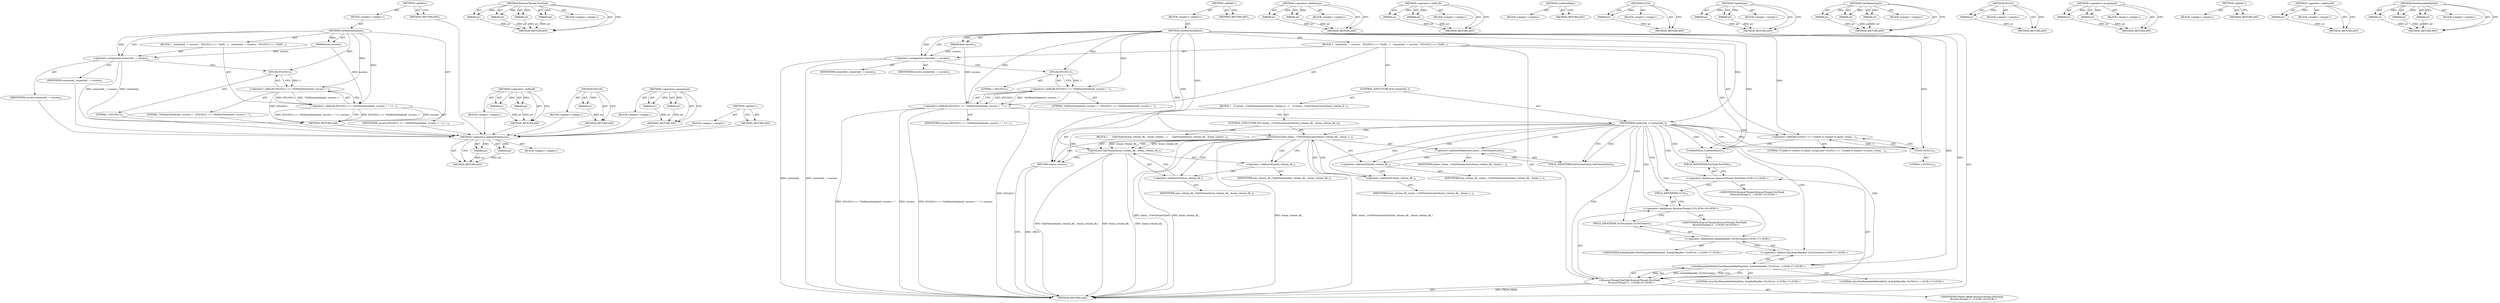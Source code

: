 digraph "NewRunnableMethod" {
vulnerable_6 [label=<(METHOD,&lt;global&gt;)<SUB>1</SUB>>];
vulnerable_7 [label=<(BLOCK,&lt;empty&gt;,&lt;empty&gt;)<SUB>1</SUB>>];
vulnerable_8 [label=<(METHOD,OnMixerInitialized)<SUB>1</SUB>>];
vulnerable_9 [label=<(PARAM,bool success)<SUB>1</SUB>>];
vulnerable_10 [label=<(BLOCK,{
   connected_ = success;
   DVLOG(1) &lt;&lt; &quot;OnMi...,{
   connected_ = success;
   DVLOG(1) &lt;&lt; &quot;OnMi...)<SUB>1</SUB>>];
vulnerable_11 [label=<(&lt;operator&gt;.assignment,connected_ = success)<SUB>2</SUB>>];
vulnerable_12 [label=<(IDENTIFIER,connected_,connected_ = success)<SUB>2</SUB>>];
vulnerable_13 [label=<(IDENTIFIER,success,connected_ = success)<SUB>2</SUB>>];
vulnerable_14 [label=<(&lt;operator&gt;.shiftLeft,DVLOG(1) &lt;&lt; &quot;OnMixerInitialized, success = &quot; &lt;&lt;...)<SUB>3</SUB>>];
vulnerable_15 [label=<(&lt;operator&gt;.shiftLeft,DVLOG(1) &lt;&lt; &quot;OnMixerInitialized, success = &quot;)<SUB>3</SUB>>];
vulnerable_16 [label=<(DVLOG,DVLOG(1))<SUB>3</SUB>>];
vulnerable_17 [label=<(LITERAL,1,DVLOG(1))<SUB>3</SUB>>];
vulnerable_18 [label=<(LITERAL,&quot;OnMixerInitialized, success = &quot;,DVLOG(1) &lt;&lt; &quot;OnMixerInitialized, success = &quot;)<SUB>3</SUB>>];
vulnerable_19 [label=<(IDENTIFIER,success,DVLOG(1) &lt;&lt; &quot;OnMixerInitialized, success = &quot; &lt;&lt;...)<SUB>3</SUB>>];
vulnerable_20 [label=<(METHOD_RETURN,void)<SUB>1</SUB>>];
vulnerable_22 [label=<(METHOD_RETURN,ANY)<SUB>1</SUB>>];
vulnerable_46 [label=<(METHOD,&lt;operator&gt;.shiftLeft)>];
vulnerable_47 [label=<(PARAM,p1)>];
vulnerable_48 [label=<(PARAM,p2)>];
vulnerable_49 [label=<(BLOCK,&lt;empty&gt;,&lt;empty&gt;)>];
vulnerable_50 [label=<(METHOD_RETURN,ANY)>];
vulnerable_51 [label=<(METHOD,DVLOG)>];
vulnerable_52 [label=<(PARAM,p1)>];
vulnerable_53 [label=<(BLOCK,&lt;empty&gt;,&lt;empty&gt;)>];
vulnerable_54 [label=<(METHOD_RETURN,ANY)>];
vulnerable_41 [label=<(METHOD,&lt;operator&gt;.assignment)>];
vulnerable_42 [label=<(PARAM,p1)>];
vulnerable_43 [label=<(PARAM,p2)>];
vulnerable_44 [label=<(BLOCK,&lt;empty&gt;,&lt;empty&gt;)>];
vulnerable_45 [label=<(METHOD_RETURN,ANY)>];
vulnerable_35 [label=<(METHOD,&lt;global&gt;)<SUB>1</SUB>>];
vulnerable_36 [label=<(BLOCK,&lt;empty&gt;,&lt;empty&gt;)>];
vulnerable_37 [label=<(METHOD_RETURN,ANY)>];
fixed_104 [label=<(METHOD,&lt;operator&gt;.indirectFieldAccess)>];
fixed_105 [label=<(PARAM,p1)>];
fixed_106 [label=<(PARAM,p2)>];
fixed_107 [label=<(BLOCK,&lt;empty&gt;,&lt;empty&gt;)>];
fixed_108 [label=<(METHOD_RETURN,ANY)>];
fixed_125 [label=<(METHOD,BrowserThread.PostTask)>];
fixed_126 [label=<(PARAM,p1)>];
fixed_127 [label=<(PARAM,p2)>];
fixed_128 [label=<(PARAM,p3)>];
fixed_129 [label=<(PARAM,p4)>];
fixed_130 [label=<(BLOCK,&lt;empty&gt;,&lt;empty&gt;)>];
fixed_131 [label=<(METHOD_RETURN,ANY)>];
fixed_6 [label=<(METHOD,&lt;global&gt;)<SUB>1</SUB>>];
fixed_7 [label=<(BLOCK,&lt;empty&gt;,&lt;empty&gt;)<SUB>1</SUB>>];
fixed_8 [label=<(METHOD,OnMixerInitialized)<SUB>1</SUB>>];
fixed_9 [label=<(PARAM,bool success)<SUB>1</SUB>>];
fixed_10 [label=<(BLOCK,{
   connected_ = success;
   DVLOG(1) &lt;&lt; &quot;OnMi...,{
   connected_ = success;
   DVLOG(1) &lt;&lt; &quot;OnMi...)<SUB>1</SUB>>];
fixed_11 [label=<(&lt;operator&gt;.assignment,connected_ = success)<SUB>2</SUB>>];
fixed_12 [label=<(IDENTIFIER,connected_,connected_ = success)<SUB>2</SUB>>];
fixed_13 [label=<(IDENTIFIER,success,connected_ = success)<SUB>2</SUB>>];
fixed_14 [label=<(&lt;operator&gt;.shiftLeft,DVLOG(1) &lt;&lt; &quot;OnMixerInitialized, success = &quot; &lt;&lt;...)<SUB>3</SUB>>];
fixed_15 [label=<(&lt;operator&gt;.shiftLeft,DVLOG(1) &lt;&lt; &quot;OnMixerInitialized, success = &quot;)<SUB>3</SUB>>];
fixed_16 [label=<(DVLOG,DVLOG(1))<SUB>3</SUB>>];
fixed_17 [label=<(LITERAL,1,DVLOG(1))<SUB>3</SUB>>];
fixed_18 [label=<(LITERAL,&quot;OnMixerInitialized, success = &quot;,DVLOG(1) &lt;&lt; &quot;OnMixerInitialized, success = &quot;)<SUB>3</SUB>>];
fixed_19 [label=<(IDENTIFIER,success,DVLOG(1) &lt;&lt; &quot;OnMixerInitialized, success = &quot; &lt;&lt;...)<SUB>3</SUB>>];
fixed_20 [label=<(CONTROL_STRUCTURE,IF,if (connected_))<SUB>5</SUB>>];
fixed_21 [label=<(IDENTIFIER,connected_,if (connected_))<SUB>5</SUB>>];
fixed_22 [label=<(BLOCK,{
    if (mixer_-&gt;GetVolumeLimits(&amp;min_volume_d...,{
    if (mixer_-&gt;GetVolumeLimits(&amp;min_volume_d...)<SUB>5</SUB>>];
fixed_23 [label=<(CONTROL_STRUCTURE,IF,if (mixer_-&gt;GetVolumeLimits(&amp;min_volume_db_, &amp;max_volume_db_)))<SUB>6</SUB>>];
fixed_24 [label=<(GetVolumeLimits,mixer_-&gt;GetVolumeLimits(&amp;min_volume_db_, &amp;max_v...)<SUB>6</SUB>>];
fixed_25 [label=<(&lt;operator&gt;.indirectFieldAccess,mixer_-&gt;GetVolumeLimits)<SUB>6</SUB>>];
fixed_26 [label=<(IDENTIFIER,mixer_,mixer_-&gt;GetVolumeLimits(&amp;min_volume_db_, &amp;max_v...)<SUB>6</SUB>>];
fixed_27 [label=<(FIELD_IDENTIFIER,GetVolumeLimits,GetVolumeLimits)<SUB>6</SUB>>];
fixed_28 [label=<(&lt;operator&gt;.addressOf,&amp;min_volume_db_)<SUB>6</SUB>>];
fixed_29 [label=<(IDENTIFIER,min_volume_db_,mixer_-&gt;GetVolumeLimits(&amp;min_volume_db_, &amp;max_v...)<SUB>6</SUB>>];
fixed_30 [label=<(&lt;operator&gt;.addressOf,&amp;max_volume_db_)<SUB>6</SUB>>];
fixed_31 [label=<(IDENTIFIER,max_volume_db_,mixer_-&gt;GetVolumeLimits(&amp;min_volume_db_, &amp;max_v...)<SUB>6</SUB>>];
fixed_32 [label=<(BLOCK,{
      ClipVolume(&amp;min_volume_db_, &amp;max_volume...,{
      ClipVolume(&amp;min_volume_db_, &amp;max_volume...)<SUB>6</SUB>>];
fixed_33 [label=<(ClipVolume,ClipVolume(&amp;min_volume_db_, &amp;max_volume_db_))<SUB>7</SUB>>];
fixed_34 [label=<(&lt;operator&gt;.addressOf,&amp;min_volume_db_)<SUB>7</SUB>>];
fixed_35 [label=<(IDENTIFIER,min_volume_db_,ClipVolume(&amp;min_volume_db_, &amp;max_volume_db_))<SUB>7</SUB>>];
fixed_36 [label=<(&lt;operator&gt;.addressOf,&amp;max_volume_db_)<SUB>7</SUB>>];
fixed_37 [label=<(IDENTIFIER,max_volume_db_,ClipVolume(&amp;min_volume_db_, &amp;max_volume_db_))<SUB>7</SUB>>];
fixed_38 [label=<(RETURN,return;,return;)<SUB>9</SUB>>];
fixed_39 [label=<(&lt;operator&gt;.shiftLeft,VLOG(1) &lt;&lt; &quot;Unable to connect to mixer, trying ...)<SUB>12</SUB>>];
fixed_40 [label=<(VLOG,VLOG(1))<SUB>12</SUB>>];
fixed_41 [label=<(LITERAL,1,VLOG(1))<SUB>12</SUB>>];
fixed_42 [label=<(LITERAL,&quot;Unable to connect to mixer, trying next&quot;,VLOG(1) &lt;&lt; &quot;Unable to connect to mixer, trying ...)<SUB>12</SUB>>];
fixed_43 [label=<(UseNextMixer,UseNextMixer())<SUB>13</SUB>>];
fixed_44 [label="<(BrowserThread.PostTask,BrowserThread::PostTask(
      BrowserThread::U...)<SUB>15</SUB>>"];
fixed_45 [label="<(&lt;operator&gt;.fieldAccess,BrowserThread::PostTask)<SUB>15</SUB>>"];
fixed_46 [label="<(IDENTIFIER,BrowserThread,BrowserThread::PostTask(
      BrowserThread::U...)<SUB>15</SUB>>"];
fixed_47 [label=<(FIELD_IDENTIFIER,PostTask,PostTask)<SUB>15</SUB>>];
fixed_48 [label="<(&lt;operator&gt;.fieldAccess,BrowserThread::UI)<SUB>16</SUB>>"];
fixed_49 [label="<(IDENTIFIER,BrowserThread,BrowserThread::PostTask(
      BrowserThread::U...)<SUB>16</SUB>>"];
fixed_50 [label=<(FIELD_IDENTIFIER,UI,UI)<SUB>16</SUB>>];
fixed_51 [label="<(IDENTIFIER,FROM_HERE,BrowserThread::PostTask(
      BrowserThread::U...)<SUB>16</SUB>>"];
fixed_52 [label="<(NewRunnableMethod,NewRunnableMethod(this, &amp;AudioHandler::TryToCon...)<SUB>17</SUB>>"];
fixed_53 [label="<(LITERAL,this,NewRunnableMethod(this, &amp;AudioHandler::TryToCon...)<SUB>17</SUB>>"];
fixed_54 [label="<(&lt;operator&gt;.addressOf,&amp;AudioHandler::TryToConnect)<SUB>17</SUB>>"];
fixed_55 [label="<(&lt;operator&gt;.fieldAccess,AudioHandler::TryToConnect)<SUB>17</SUB>>"];
fixed_56 [label="<(IDENTIFIER,AudioHandler,NewRunnableMethod(this, &amp;AudioHandler::TryToCon...)<SUB>17</SUB>>"];
fixed_57 [label=<(FIELD_IDENTIFIER,TryToConnect,TryToConnect)<SUB>17</SUB>>];
fixed_58 [label="<(LITERAL,true,NewRunnableMethod(this, &amp;AudioHandler::TryToCon...)<SUB>17</SUB>>"];
fixed_59 [label=<(METHOD_RETURN,void)<SUB>1</SUB>>];
fixed_61 [label=<(METHOD_RETURN,ANY)<SUB>1</SUB>>];
fixed_132 [label=<(METHOD,&lt;operator&gt;.fieldAccess)>];
fixed_133 [label=<(PARAM,p1)>];
fixed_134 [label=<(PARAM,p2)>];
fixed_135 [label=<(BLOCK,&lt;empty&gt;,&lt;empty&gt;)>];
fixed_136 [label=<(METHOD_RETURN,ANY)>];
fixed_89 [label=<(METHOD,&lt;operator&gt;.shiftLeft)>];
fixed_90 [label=<(PARAM,p1)>];
fixed_91 [label=<(PARAM,p2)>];
fixed_92 [label=<(BLOCK,&lt;empty&gt;,&lt;empty&gt;)>];
fixed_93 [label=<(METHOD_RETURN,ANY)>];
fixed_122 [label=<(METHOD,UseNextMixer)>];
fixed_123 [label=<(BLOCK,&lt;empty&gt;,&lt;empty&gt;)>];
fixed_124 [label=<(METHOD_RETURN,ANY)>];
fixed_118 [label=<(METHOD,VLOG)>];
fixed_119 [label=<(PARAM,p1)>];
fixed_120 [label=<(BLOCK,&lt;empty&gt;,&lt;empty&gt;)>];
fixed_121 [label=<(METHOD_RETURN,ANY)>];
fixed_113 [label=<(METHOD,ClipVolume)>];
fixed_114 [label=<(PARAM,p1)>];
fixed_115 [label=<(PARAM,p2)>];
fixed_116 [label=<(BLOCK,&lt;empty&gt;,&lt;empty&gt;)>];
fixed_117 [label=<(METHOD_RETURN,ANY)>];
fixed_98 [label=<(METHOD,GetVolumeLimits)>];
fixed_99 [label=<(PARAM,p1)>];
fixed_100 [label=<(PARAM,p2)>];
fixed_101 [label=<(PARAM,p3)>];
fixed_102 [label=<(BLOCK,&lt;empty&gt;,&lt;empty&gt;)>];
fixed_103 [label=<(METHOD_RETURN,ANY)>];
fixed_94 [label=<(METHOD,DVLOG)>];
fixed_95 [label=<(PARAM,p1)>];
fixed_96 [label=<(BLOCK,&lt;empty&gt;,&lt;empty&gt;)>];
fixed_97 [label=<(METHOD_RETURN,ANY)>];
fixed_84 [label=<(METHOD,&lt;operator&gt;.assignment)>];
fixed_85 [label=<(PARAM,p1)>];
fixed_86 [label=<(PARAM,p2)>];
fixed_87 [label=<(BLOCK,&lt;empty&gt;,&lt;empty&gt;)>];
fixed_88 [label=<(METHOD_RETURN,ANY)>];
fixed_78 [label=<(METHOD,&lt;global&gt;)<SUB>1</SUB>>];
fixed_79 [label=<(BLOCK,&lt;empty&gt;,&lt;empty&gt;)>];
fixed_80 [label=<(METHOD_RETURN,ANY)>];
fixed_109 [label=<(METHOD,&lt;operator&gt;.addressOf)>];
fixed_110 [label=<(PARAM,p1)>];
fixed_111 [label=<(BLOCK,&lt;empty&gt;,&lt;empty&gt;)>];
fixed_112 [label=<(METHOD_RETURN,ANY)>];
fixed_137 [label=<(METHOD,NewRunnableMethod)>];
fixed_138 [label=<(PARAM,p1)>];
fixed_139 [label=<(PARAM,p2)>];
fixed_140 [label=<(PARAM,p3)>];
fixed_141 [label=<(BLOCK,&lt;empty&gt;,&lt;empty&gt;)>];
fixed_142 [label=<(METHOD_RETURN,ANY)>];
vulnerable_6 -> vulnerable_7  [key=0, label="AST: "];
vulnerable_6 -> vulnerable_22  [key=0, label="AST: "];
vulnerable_6 -> vulnerable_22  [key=1, label="CFG: "];
vulnerable_7 -> vulnerable_8  [key=0, label="AST: "];
vulnerable_8 -> vulnerable_9  [key=0, label="AST: "];
vulnerable_8 -> vulnerable_9  [key=1, label="DDG: "];
vulnerable_8 -> vulnerable_10  [key=0, label="AST: "];
vulnerable_8 -> vulnerable_20  [key=0, label="AST: "];
vulnerable_8 -> vulnerable_11  [key=0, label="CFG: "];
vulnerable_8 -> vulnerable_11  [key=1, label="DDG: "];
vulnerable_8 -> vulnerable_14  [key=0, label="DDG: "];
vulnerable_8 -> vulnerable_15  [key=0, label="DDG: "];
vulnerable_8 -> vulnerable_16  [key=0, label="DDG: "];
vulnerable_9 -> vulnerable_11  [key=0, label="DDG: success"];
vulnerable_9 -> vulnerable_14  [key=0, label="DDG: success"];
vulnerable_10 -> vulnerable_11  [key=0, label="AST: "];
vulnerable_10 -> vulnerable_14  [key=0, label="AST: "];
vulnerable_11 -> vulnerable_12  [key=0, label="AST: "];
vulnerable_11 -> vulnerable_13  [key=0, label="AST: "];
vulnerable_11 -> vulnerable_16  [key=0, label="CFG: "];
vulnerable_11 -> vulnerable_20  [key=0, label="DDG: connected_ = success"];
vulnerable_11 -> vulnerable_20  [key=1, label="DDG: connected_"];
vulnerable_12 -> fixed_104  [key=0];
vulnerable_13 -> fixed_104  [key=0];
vulnerable_14 -> vulnerable_15  [key=0, label="AST: "];
vulnerable_14 -> vulnerable_19  [key=0, label="AST: "];
vulnerable_14 -> vulnerable_20  [key=0, label="CFG: "];
vulnerable_14 -> vulnerable_20  [key=1, label="DDG: DVLOG(1) &lt;&lt; &quot;OnMixerInitialized, success = &quot;"];
vulnerable_14 -> vulnerable_20  [key=2, label="DDG: success"];
vulnerable_14 -> vulnerable_20  [key=3, label="DDG: DVLOG(1) &lt;&lt; &quot;OnMixerInitialized, success = &quot; &lt;&lt; success"];
vulnerable_15 -> vulnerable_16  [key=0, label="AST: "];
vulnerable_15 -> vulnerable_18  [key=0, label="AST: "];
vulnerable_15 -> vulnerable_14  [key=0, label="CFG: "];
vulnerable_15 -> vulnerable_14  [key=1, label="DDG: DVLOG(1)"];
vulnerable_15 -> vulnerable_14  [key=2, label="DDG: &quot;OnMixerInitialized, success = &quot;"];
vulnerable_15 -> vulnerable_20  [key=0, label="DDG: DVLOG(1)"];
vulnerable_16 -> vulnerable_17  [key=0, label="AST: "];
vulnerable_16 -> vulnerable_15  [key=0, label="CFG: "];
vulnerable_16 -> vulnerable_15  [key=1, label="DDG: 1"];
vulnerable_17 -> fixed_104  [key=0];
vulnerable_18 -> fixed_104  [key=0];
vulnerable_19 -> fixed_104  [key=0];
vulnerable_20 -> fixed_104  [key=0];
vulnerable_22 -> fixed_104  [key=0];
vulnerable_46 -> vulnerable_47  [key=0, label="AST: "];
vulnerable_46 -> vulnerable_47  [key=1, label="DDG: "];
vulnerable_46 -> vulnerable_49  [key=0, label="AST: "];
vulnerable_46 -> vulnerable_48  [key=0, label="AST: "];
vulnerable_46 -> vulnerable_48  [key=1, label="DDG: "];
vulnerable_46 -> vulnerable_50  [key=0, label="AST: "];
vulnerable_46 -> vulnerable_50  [key=1, label="CFG: "];
vulnerable_47 -> vulnerable_50  [key=0, label="DDG: p1"];
vulnerable_48 -> vulnerable_50  [key=0, label="DDG: p2"];
vulnerable_49 -> fixed_104  [key=0];
vulnerable_50 -> fixed_104  [key=0];
vulnerable_51 -> vulnerable_52  [key=0, label="AST: "];
vulnerable_51 -> vulnerable_52  [key=1, label="DDG: "];
vulnerable_51 -> vulnerable_53  [key=0, label="AST: "];
vulnerable_51 -> vulnerable_54  [key=0, label="AST: "];
vulnerable_51 -> vulnerable_54  [key=1, label="CFG: "];
vulnerable_52 -> vulnerable_54  [key=0, label="DDG: p1"];
vulnerable_53 -> fixed_104  [key=0];
vulnerable_54 -> fixed_104  [key=0];
vulnerable_41 -> vulnerable_42  [key=0, label="AST: "];
vulnerable_41 -> vulnerable_42  [key=1, label="DDG: "];
vulnerable_41 -> vulnerable_44  [key=0, label="AST: "];
vulnerable_41 -> vulnerable_43  [key=0, label="AST: "];
vulnerable_41 -> vulnerable_43  [key=1, label="DDG: "];
vulnerable_41 -> vulnerable_45  [key=0, label="AST: "];
vulnerable_41 -> vulnerable_45  [key=1, label="CFG: "];
vulnerable_42 -> vulnerable_45  [key=0, label="DDG: p1"];
vulnerable_43 -> vulnerable_45  [key=0, label="DDG: p2"];
vulnerable_44 -> fixed_104  [key=0];
vulnerable_45 -> fixed_104  [key=0];
vulnerable_35 -> vulnerable_36  [key=0, label="AST: "];
vulnerable_35 -> vulnerable_37  [key=0, label="AST: "];
vulnerable_35 -> vulnerable_37  [key=1, label="CFG: "];
vulnerable_36 -> fixed_104  [key=0];
vulnerable_37 -> fixed_104  [key=0];
fixed_104 -> fixed_105  [key=0, label="AST: "];
fixed_104 -> fixed_105  [key=1, label="DDG: "];
fixed_104 -> fixed_107  [key=0, label="AST: "];
fixed_104 -> fixed_106  [key=0, label="AST: "];
fixed_104 -> fixed_106  [key=1, label="DDG: "];
fixed_104 -> fixed_108  [key=0, label="AST: "];
fixed_104 -> fixed_108  [key=1, label="CFG: "];
fixed_105 -> fixed_108  [key=0, label="DDG: p1"];
fixed_106 -> fixed_108  [key=0, label="DDG: p2"];
fixed_125 -> fixed_126  [key=0, label="AST: "];
fixed_125 -> fixed_126  [key=1, label="DDG: "];
fixed_125 -> fixed_130  [key=0, label="AST: "];
fixed_125 -> fixed_127  [key=0, label="AST: "];
fixed_125 -> fixed_127  [key=1, label="DDG: "];
fixed_125 -> fixed_131  [key=0, label="AST: "];
fixed_125 -> fixed_131  [key=1, label="CFG: "];
fixed_125 -> fixed_128  [key=0, label="AST: "];
fixed_125 -> fixed_128  [key=1, label="DDG: "];
fixed_125 -> fixed_129  [key=0, label="AST: "];
fixed_125 -> fixed_129  [key=1, label="DDG: "];
fixed_126 -> fixed_131  [key=0, label="DDG: p1"];
fixed_127 -> fixed_131  [key=0, label="DDG: p2"];
fixed_128 -> fixed_131  [key=0, label="DDG: p3"];
fixed_129 -> fixed_131  [key=0, label="DDG: p4"];
fixed_6 -> fixed_7  [key=0, label="AST: "];
fixed_6 -> fixed_61  [key=0, label="AST: "];
fixed_6 -> fixed_61  [key=1, label="CFG: "];
fixed_7 -> fixed_8  [key=0, label="AST: "];
fixed_8 -> fixed_9  [key=0, label="AST: "];
fixed_8 -> fixed_9  [key=1, label="DDG: "];
fixed_8 -> fixed_10  [key=0, label="AST: "];
fixed_8 -> fixed_59  [key=0, label="AST: "];
fixed_8 -> fixed_11  [key=0, label="CFG: "];
fixed_8 -> fixed_11  [key=1, label="DDG: "];
fixed_8 -> fixed_43  [key=0, label="DDG: "];
fixed_8 -> fixed_14  [key=0, label="DDG: "];
fixed_8 -> fixed_21  [key=0, label="DDG: "];
fixed_8 -> fixed_39  [key=0, label="DDG: "];
fixed_8 -> fixed_44  [key=0, label="DDG: "];
fixed_8 -> fixed_15  [key=0, label="DDG: "];
fixed_8 -> fixed_38  [key=0, label="DDG: "];
fixed_8 -> fixed_40  [key=0, label="DDG: "];
fixed_8 -> fixed_52  [key=0, label="DDG: "];
fixed_8 -> fixed_16  [key=0, label="DDG: "];
fixed_8 -> fixed_24  [key=0, label="DDG: "];
fixed_8 -> fixed_33  [key=0, label="DDG: "];
fixed_9 -> fixed_11  [key=0, label="DDG: success"];
fixed_9 -> fixed_14  [key=0, label="DDG: success"];
fixed_10 -> fixed_11  [key=0, label="AST: "];
fixed_10 -> fixed_14  [key=0, label="AST: "];
fixed_10 -> fixed_20  [key=0, label="AST: "];
fixed_10 -> fixed_39  [key=0, label="AST: "];
fixed_10 -> fixed_43  [key=0, label="AST: "];
fixed_10 -> fixed_44  [key=0, label="AST: "];
fixed_11 -> fixed_12  [key=0, label="AST: "];
fixed_11 -> fixed_13  [key=0, label="AST: "];
fixed_11 -> fixed_16  [key=0, label="CFG: "];
fixed_11 -> fixed_59  [key=0, label="DDG: connected_ = success"];
fixed_11 -> fixed_59  [key=1, label="DDG: connected_"];
fixed_14 -> fixed_15  [key=0, label="AST: "];
fixed_14 -> fixed_19  [key=0, label="AST: "];
fixed_14 -> fixed_21  [key=0, label="CFG: "];
fixed_14 -> fixed_59  [key=0, label="DDG: DVLOG(1) &lt;&lt; &quot;OnMixerInitialized, success = &quot;"];
fixed_14 -> fixed_59  [key=1, label="DDG: success"];
fixed_14 -> fixed_59  [key=2, label="DDG: DVLOG(1) &lt;&lt; &quot;OnMixerInitialized, success = &quot; &lt;&lt; success"];
fixed_15 -> fixed_16  [key=0, label="AST: "];
fixed_15 -> fixed_18  [key=0, label="AST: "];
fixed_15 -> fixed_14  [key=0, label="CFG: "];
fixed_15 -> fixed_14  [key=1, label="DDG: DVLOG(1)"];
fixed_15 -> fixed_14  [key=2, label="DDG: &quot;OnMixerInitialized, success = &quot;"];
fixed_15 -> fixed_59  [key=0, label="DDG: DVLOG(1)"];
fixed_16 -> fixed_17  [key=0, label="AST: "];
fixed_16 -> fixed_15  [key=0, label="CFG: "];
fixed_16 -> fixed_15  [key=1, label="DDG: 1"];
fixed_20 -> fixed_21  [key=0, label="AST: "];
fixed_20 -> fixed_22  [key=0, label="AST: "];
fixed_21 -> fixed_27  [key=0, label="CFG: "];
fixed_21 -> fixed_27  [key=1, label="CDG: "];
fixed_21 -> fixed_40  [key=0, label="CFG: "];
fixed_21 -> fixed_40  [key=1, label="CDG: "];
fixed_21 -> fixed_24  [key=0, label="CDG: "];
fixed_21 -> fixed_47  [key=0, label="CDG: "];
fixed_21 -> fixed_30  [key=0, label="CDG: "];
fixed_21 -> fixed_48  [key=0, label="CDG: "];
fixed_21 -> fixed_57  [key=0, label="CDG: "];
fixed_21 -> fixed_28  [key=0, label="CDG: "];
fixed_21 -> fixed_52  [key=0, label="CDG: "];
fixed_21 -> fixed_38  [key=0, label="CDG: "];
fixed_21 -> fixed_25  [key=0, label="CDG: "];
fixed_21 -> fixed_45  [key=0, label="CDG: "];
fixed_21 -> fixed_50  [key=0, label="CDG: "];
fixed_21 -> fixed_44  [key=0, label="CDG: "];
fixed_21 -> fixed_55  [key=0, label="CDG: "];
fixed_21 -> fixed_54  [key=0, label="CDG: "];
fixed_21 -> fixed_39  [key=0, label="CDG: "];
fixed_21 -> fixed_43  [key=0, label="CDG: "];
fixed_22 -> fixed_23  [key=0, label="AST: "];
fixed_22 -> fixed_38  [key=0, label="AST: "];
fixed_23 -> fixed_24  [key=0, label="AST: "];
fixed_23 -> fixed_32  [key=0, label="AST: "];
fixed_24 -> fixed_25  [key=0, label="AST: "];
fixed_24 -> fixed_28  [key=0, label="AST: "];
fixed_24 -> fixed_30  [key=0, label="AST: "];
fixed_24 -> fixed_38  [key=0, label="CFG: "];
fixed_24 -> fixed_34  [key=0, label="CFG: "];
fixed_24 -> fixed_34  [key=1, label="CDG: "];
fixed_24 -> fixed_59  [key=0, label="DDG: mixer_-&gt;GetVolumeLimits"];
fixed_24 -> fixed_59  [key=1, label="DDG: &amp;min_volume_db_"];
fixed_24 -> fixed_59  [key=2, label="DDG: &amp;max_volume_db_"];
fixed_24 -> fixed_59  [key=3, label="DDG: mixer_-&gt;GetVolumeLimits(&amp;min_volume_db_, &amp;max_volume_db_)"];
fixed_24 -> fixed_33  [key=0, label="DDG: &amp;min_volume_db_"];
fixed_24 -> fixed_33  [key=1, label="DDG: &amp;max_volume_db_"];
fixed_24 -> fixed_33  [key=2, label="CDG: "];
fixed_24 -> fixed_36  [key=0, label="CDG: "];
fixed_25 -> fixed_26  [key=0, label="AST: "];
fixed_25 -> fixed_27  [key=0, label="AST: "];
fixed_25 -> fixed_28  [key=0, label="CFG: "];
fixed_27 -> fixed_25  [key=0, label="CFG: "];
fixed_28 -> fixed_29  [key=0, label="AST: "];
fixed_28 -> fixed_30  [key=0, label="CFG: "];
fixed_30 -> fixed_31  [key=0, label="AST: "];
fixed_30 -> fixed_24  [key=0, label="CFG: "];
fixed_32 -> fixed_33  [key=0, label="AST: "];
fixed_33 -> fixed_34  [key=0, label="AST: "];
fixed_33 -> fixed_36  [key=0, label="AST: "];
fixed_33 -> fixed_38  [key=0, label="CFG: "];
fixed_33 -> fixed_59  [key=0, label="DDG: &amp;min_volume_db_"];
fixed_33 -> fixed_59  [key=1, label="DDG: &amp;max_volume_db_"];
fixed_33 -> fixed_59  [key=2, label="DDG: ClipVolume(&amp;min_volume_db_, &amp;max_volume_db_)"];
fixed_34 -> fixed_35  [key=0, label="AST: "];
fixed_34 -> fixed_36  [key=0, label="CFG: "];
fixed_36 -> fixed_37  [key=0, label="AST: "];
fixed_36 -> fixed_33  [key=0, label="CFG: "];
fixed_38 -> fixed_59  [key=0, label="CFG: "];
fixed_38 -> fixed_59  [key=1, label="DDG: &lt;RET&gt;"];
fixed_39 -> fixed_40  [key=0, label="AST: "];
fixed_39 -> fixed_42  [key=0, label="AST: "];
fixed_39 -> fixed_43  [key=0, label="CFG: "];
fixed_40 -> fixed_41  [key=0, label="AST: "];
fixed_40 -> fixed_39  [key=0, label="CFG: "];
fixed_40 -> fixed_39  [key=1, label="DDG: 1"];
fixed_43 -> fixed_47  [key=0, label="CFG: "];
fixed_44 -> fixed_45  [key=0, label="AST: "];
fixed_44 -> fixed_48  [key=0, label="AST: "];
fixed_44 -> fixed_51  [key=0, label="AST: "];
fixed_44 -> fixed_52  [key=0, label="AST: "];
fixed_44 -> fixed_59  [key=0, label="CFG: "];
fixed_44 -> fixed_59  [key=1, label="DDG: FROM_HERE"];
fixed_45 -> fixed_46  [key=0, label="AST: "];
fixed_45 -> fixed_47  [key=0, label="AST: "];
fixed_45 -> fixed_50  [key=0, label="CFG: "];
fixed_47 -> fixed_45  [key=0, label="CFG: "];
fixed_48 -> fixed_49  [key=0, label="AST: "];
fixed_48 -> fixed_50  [key=0, label="AST: "];
fixed_48 -> fixed_57  [key=0, label="CFG: "];
fixed_50 -> fixed_48  [key=0, label="CFG: "];
fixed_52 -> fixed_53  [key=0, label="AST: "];
fixed_52 -> fixed_54  [key=0, label="AST: "];
fixed_52 -> fixed_58  [key=0, label="AST: "];
fixed_52 -> fixed_44  [key=0, label="CFG: "];
fixed_52 -> fixed_44  [key=1, label="DDG: this"];
fixed_52 -> fixed_44  [key=2, label="DDG: &amp;AudioHandler::TryToConnect"];
fixed_52 -> fixed_44  [key=3, label="DDG: true"];
fixed_54 -> fixed_55  [key=0, label="AST: "];
fixed_54 -> fixed_52  [key=0, label="CFG: "];
fixed_55 -> fixed_56  [key=0, label="AST: "];
fixed_55 -> fixed_57  [key=0, label="AST: "];
fixed_55 -> fixed_54  [key=0, label="CFG: "];
fixed_57 -> fixed_55  [key=0, label="CFG: "];
fixed_132 -> fixed_133  [key=0, label="AST: "];
fixed_132 -> fixed_133  [key=1, label="DDG: "];
fixed_132 -> fixed_135  [key=0, label="AST: "];
fixed_132 -> fixed_134  [key=0, label="AST: "];
fixed_132 -> fixed_134  [key=1, label="DDG: "];
fixed_132 -> fixed_136  [key=0, label="AST: "];
fixed_132 -> fixed_136  [key=1, label="CFG: "];
fixed_133 -> fixed_136  [key=0, label="DDG: p1"];
fixed_134 -> fixed_136  [key=0, label="DDG: p2"];
fixed_89 -> fixed_90  [key=0, label="AST: "];
fixed_89 -> fixed_90  [key=1, label="DDG: "];
fixed_89 -> fixed_92  [key=0, label="AST: "];
fixed_89 -> fixed_91  [key=0, label="AST: "];
fixed_89 -> fixed_91  [key=1, label="DDG: "];
fixed_89 -> fixed_93  [key=0, label="AST: "];
fixed_89 -> fixed_93  [key=1, label="CFG: "];
fixed_90 -> fixed_93  [key=0, label="DDG: p1"];
fixed_91 -> fixed_93  [key=0, label="DDG: p2"];
fixed_122 -> fixed_123  [key=0, label="AST: "];
fixed_122 -> fixed_124  [key=0, label="AST: "];
fixed_122 -> fixed_124  [key=1, label="CFG: "];
fixed_118 -> fixed_119  [key=0, label="AST: "];
fixed_118 -> fixed_119  [key=1, label="DDG: "];
fixed_118 -> fixed_120  [key=0, label="AST: "];
fixed_118 -> fixed_121  [key=0, label="AST: "];
fixed_118 -> fixed_121  [key=1, label="CFG: "];
fixed_119 -> fixed_121  [key=0, label="DDG: p1"];
fixed_113 -> fixed_114  [key=0, label="AST: "];
fixed_113 -> fixed_114  [key=1, label="DDG: "];
fixed_113 -> fixed_116  [key=0, label="AST: "];
fixed_113 -> fixed_115  [key=0, label="AST: "];
fixed_113 -> fixed_115  [key=1, label="DDG: "];
fixed_113 -> fixed_117  [key=0, label="AST: "];
fixed_113 -> fixed_117  [key=1, label="CFG: "];
fixed_114 -> fixed_117  [key=0, label="DDG: p1"];
fixed_115 -> fixed_117  [key=0, label="DDG: p2"];
fixed_98 -> fixed_99  [key=0, label="AST: "];
fixed_98 -> fixed_99  [key=1, label="DDG: "];
fixed_98 -> fixed_102  [key=0, label="AST: "];
fixed_98 -> fixed_100  [key=0, label="AST: "];
fixed_98 -> fixed_100  [key=1, label="DDG: "];
fixed_98 -> fixed_103  [key=0, label="AST: "];
fixed_98 -> fixed_103  [key=1, label="CFG: "];
fixed_98 -> fixed_101  [key=0, label="AST: "];
fixed_98 -> fixed_101  [key=1, label="DDG: "];
fixed_99 -> fixed_103  [key=0, label="DDG: p1"];
fixed_100 -> fixed_103  [key=0, label="DDG: p2"];
fixed_101 -> fixed_103  [key=0, label="DDG: p3"];
fixed_94 -> fixed_95  [key=0, label="AST: "];
fixed_94 -> fixed_95  [key=1, label="DDG: "];
fixed_94 -> fixed_96  [key=0, label="AST: "];
fixed_94 -> fixed_97  [key=0, label="AST: "];
fixed_94 -> fixed_97  [key=1, label="CFG: "];
fixed_95 -> fixed_97  [key=0, label="DDG: p1"];
fixed_84 -> fixed_85  [key=0, label="AST: "];
fixed_84 -> fixed_85  [key=1, label="DDG: "];
fixed_84 -> fixed_87  [key=0, label="AST: "];
fixed_84 -> fixed_86  [key=0, label="AST: "];
fixed_84 -> fixed_86  [key=1, label="DDG: "];
fixed_84 -> fixed_88  [key=0, label="AST: "];
fixed_84 -> fixed_88  [key=1, label="CFG: "];
fixed_85 -> fixed_88  [key=0, label="DDG: p1"];
fixed_86 -> fixed_88  [key=0, label="DDG: p2"];
fixed_78 -> fixed_79  [key=0, label="AST: "];
fixed_78 -> fixed_80  [key=0, label="AST: "];
fixed_78 -> fixed_80  [key=1, label="CFG: "];
fixed_109 -> fixed_110  [key=0, label="AST: "];
fixed_109 -> fixed_110  [key=1, label="DDG: "];
fixed_109 -> fixed_111  [key=0, label="AST: "];
fixed_109 -> fixed_112  [key=0, label="AST: "];
fixed_109 -> fixed_112  [key=1, label="CFG: "];
fixed_110 -> fixed_112  [key=0, label="DDG: p1"];
fixed_137 -> fixed_138  [key=0, label="AST: "];
fixed_137 -> fixed_138  [key=1, label="DDG: "];
fixed_137 -> fixed_141  [key=0, label="AST: "];
fixed_137 -> fixed_139  [key=0, label="AST: "];
fixed_137 -> fixed_139  [key=1, label="DDG: "];
fixed_137 -> fixed_142  [key=0, label="AST: "];
fixed_137 -> fixed_142  [key=1, label="CFG: "];
fixed_137 -> fixed_140  [key=0, label="AST: "];
fixed_137 -> fixed_140  [key=1, label="DDG: "];
fixed_138 -> fixed_142  [key=0, label="DDG: p1"];
fixed_139 -> fixed_142  [key=0, label="DDG: p2"];
fixed_140 -> fixed_142  [key=0, label="DDG: p3"];
}
